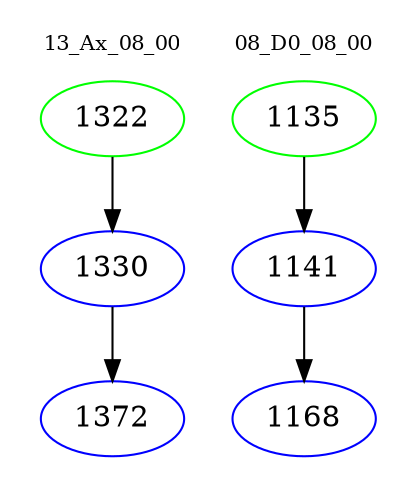 digraph{
subgraph cluster_0 {
color = white
label = "13_Ax_08_00";
fontsize=10;
T0_1322 [label="1322", color="green"]
T0_1322 -> T0_1330 [color="black"]
T0_1330 [label="1330", color="blue"]
T0_1330 -> T0_1372 [color="black"]
T0_1372 [label="1372", color="blue"]
}
subgraph cluster_1 {
color = white
label = "08_D0_08_00";
fontsize=10;
T1_1135 [label="1135", color="green"]
T1_1135 -> T1_1141 [color="black"]
T1_1141 [label="1141", color="blue"]
T1_1141 -> T1_1168 [color="black"]
T1_1168 [label="1168", color="blue"]
}
}
